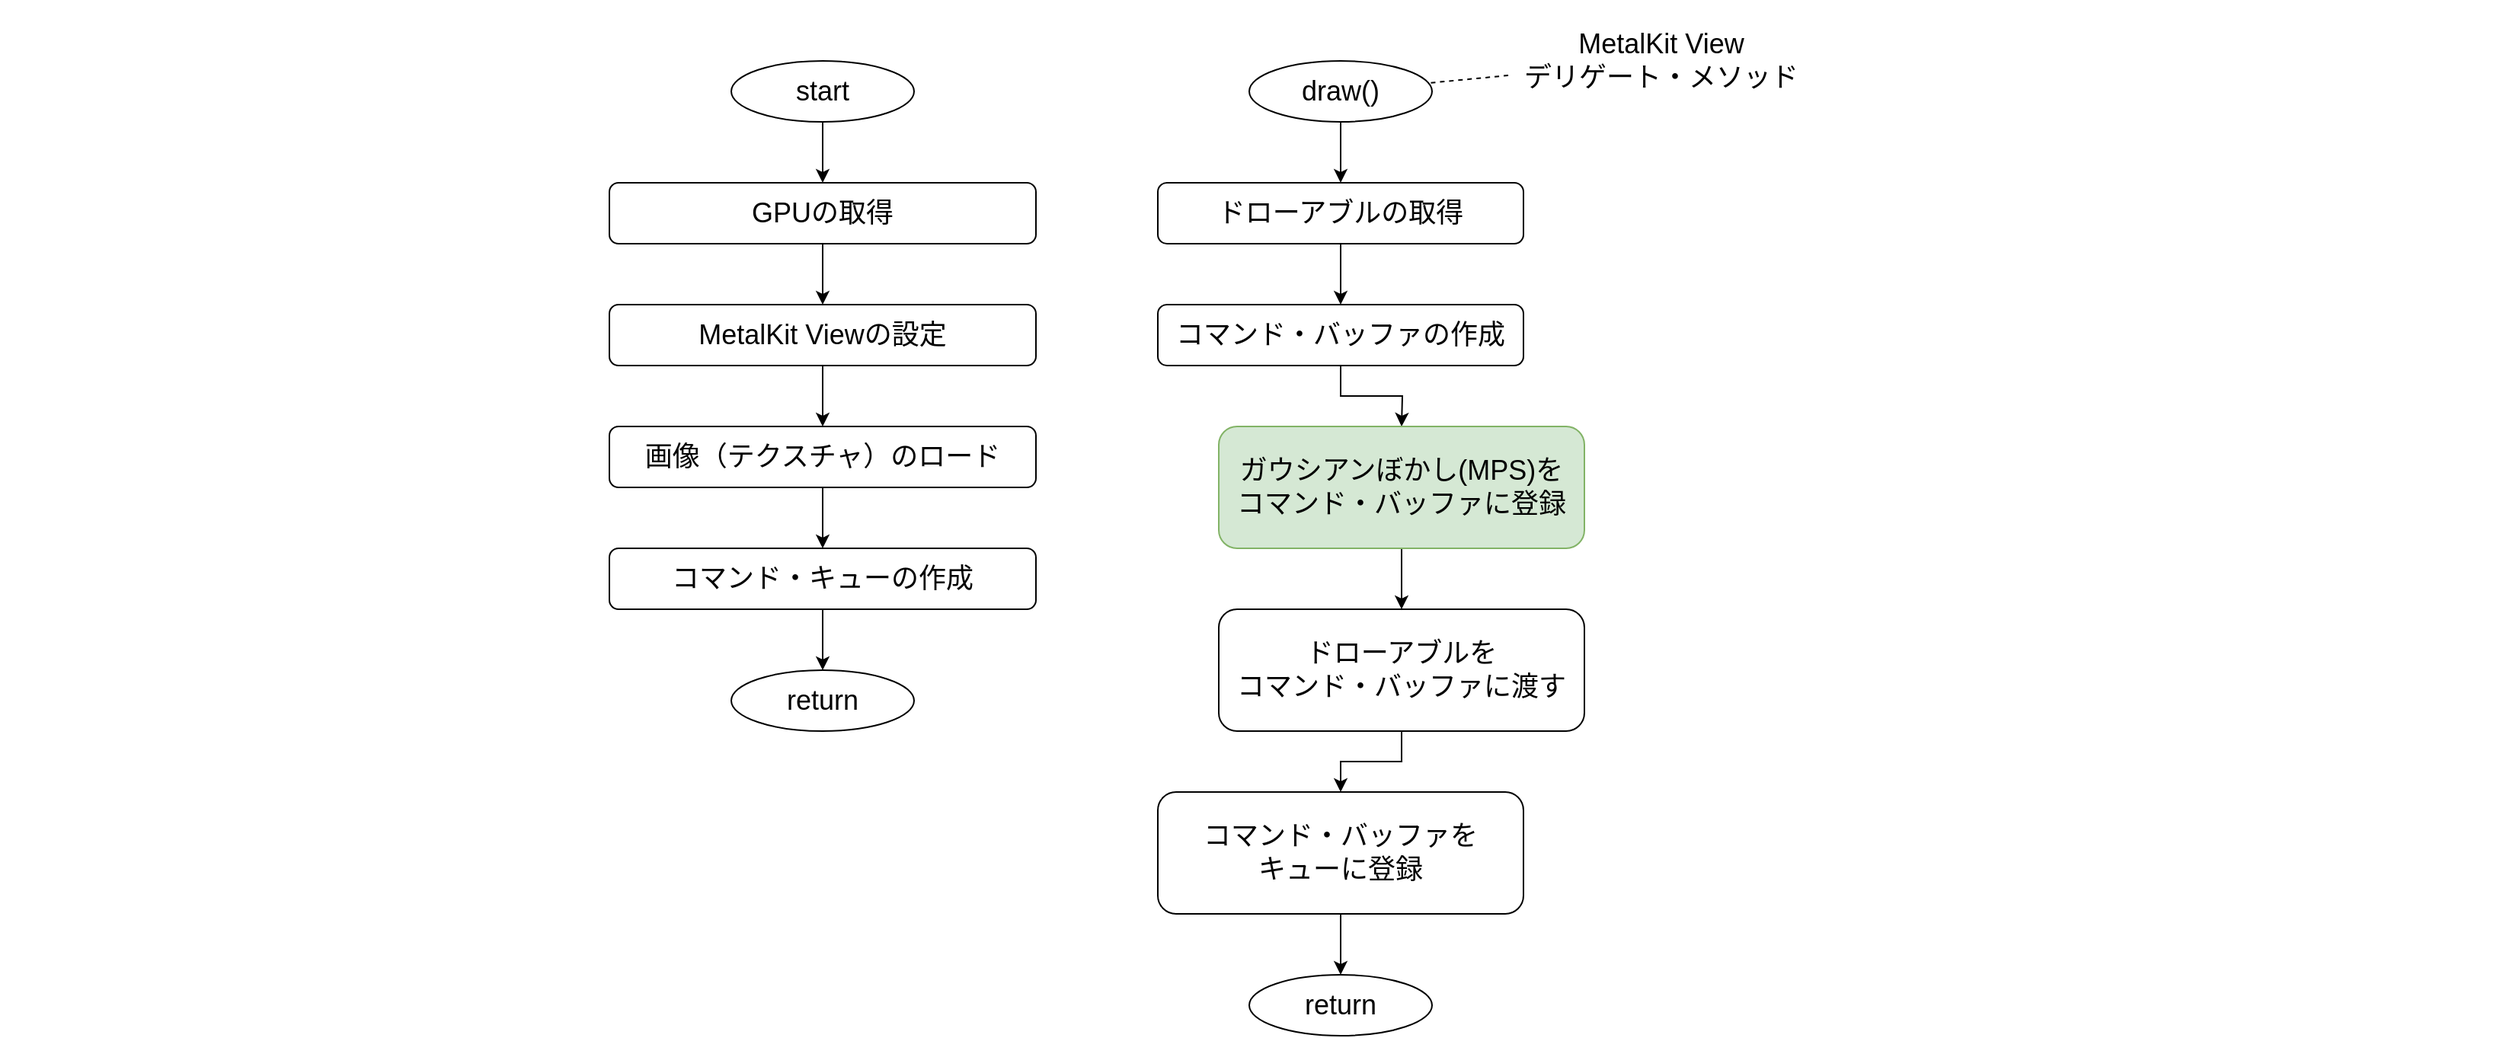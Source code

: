 <mxfile version="21.1.2" type="device">
  <diagram name="ページ1" id="DE_Cwm9TTIBniMW3XSRr">
    <mxGraphModel dx="1418" dy="775" grid="1" gridSize="10" guides="1" tooltips="1" connect="1" arrows="1" fold="1" page="1" pageScale="1" pageWidth="1169" pageHeight="827" math="0" shadow="0">
      <root>
        <mxCell id="0" />
        <mxCell id="1" parent="0" />
        <mxCell id="t2GuJ6bKuWdljwa8_jju-1" style="edgeStyle=orthogonalEdgeStyle;rounded=0;orthogonalLoop=1;jettySize=auto;html=1;" parent="1" source="t2GuJ6bKuWdljwa8_jju-2" target="t2GuJ6bKuWdljwa8_jju-19" edge="1">
          <mxGeometry relative="1" as="geometry" />
        </mxCell>
        <mxCell id="t2GuJ6bKuWdljwa8_jju-2" value="MetalKit Viewの設定" style="rounded=1;whiteSpace=wrap;html=1;fontSize=18;" parent="1" vertex="1">
          <mxGeometry x="400" y="200" width="280" height="40" as="geometry" />
        </mxCell>
        <mxCell id="t2GuJ6bKuWdljwa8_jju-3" style="edgeStyle=orthogonalEdgeStyle;rounded=0;orthogonalLoop=1;jettySize=auto;html=1;entryX=0.5;entryY=0;entryDx=0;entryDy=0;" parent="1" source="t2GuJ6bKuWdljwa8_jju-4" target="t2GuJ6bKuWdljwa8_jju-7" edge="1">
          <mxGeometry relative="1" as="geometry">
            <mxPoint x="540" y="440" as="targetPoint" />
          </mxGeometry>
        </mxCell>
        <mxCell id="t2GuJ6bKuWdljwa8_jju-4" value="コマンド・キューの作成" style="rounded=1;whiteSpace=wrap;html=1;fontSize=18;" parent="1" vertex="1">
          <mxGeometry x="400" y="360" width="280" height="40" as="geometry" />
        </mxCell>
        <mxCell id="t2GuJ6bKuWdljwa8_jju-5" style="edgeStyle=orthogonalEdgeStyle;rounded=0;orthogonalLoop=1;jettySize=auto;html=1;entryX=0.5;entryY=0;entryDx=0;entryDy=0;" parent="1" source="t2GuJ6bKuWdljwa8_jju-6" target="t2GuJ6bKuWdljwa8_jju-9" edge="1">
          <mxGeometry relative="1" as="geometry" />
        </mxCell>
        <mxCell id="t2GuJ6bKuWdljwa8_jju-6" value="start" style="ellipse;whiteSpace=wrap;html=1;fontSize=18;" parent="1" vertex="1">
          <mxGeometry x="480" y="40" width="120" height="40" as="geometry" />
        </mxCell>
        <mxCell id="t2GuJ6bKuWdljwa8_jju-7" value="return" style="ellipse;whiteSpace=wrap;html=1;fontSize=18;" parent="1" vertex="1">
          <mxGeometry x="480" y="440" width="120" height="40" as="geometry" />
        </mxCell>
        <mxCell id="t2GuJ6bKuWdljwa8_jju-8" style="edgeStyle=orthogonalEdgeStyle;rounded=0;orthogonalLoop=1;jettySize=auto;html=1;entryX=0.5;entryY=0;entryDx=0;entryDy=0;" parent="1" source="t2GuJ6bKuWdljwa8_jju-9" target="t2GuJ6bKuWdljwa8_jju-2" edge="1">
          <mxGeometry relative="1" as="geometry" />
        </mxCell>
        <mxCell id="t2GuJ6bKuWdljwa8_jju-9" value="GPUの取得" style="rounded=1;whiteSpace=wrap;html=1;fontSize=18;" parent="1" vertex="1">
          <mxGeometry x="400" y="120" width="280" height="40" as="geometry" />
        </mxCell>
        <mxCell id="t2GuJ6bKuWdljwa8_jju-10" style="edgeStyle=orthogonalEdgeStyle;rounded=0;orthogonalLoop=1;jettySize=auto;html=1;" parent="1" source="t2GuJ6bKuWdljwa8_jju-11" edge="1">
          <mxGeometry relative="1" as="geometry">
            <mxPoint x="920" y="280" as="targetPoint" />
          </mxGeometry>
        </mxCell>
        <mxCell id="t2GuJ6bKuWdljwa8_jju-11" value="コマンド・バッファの作成" style="rounded=1;whiteSpace=wrap;html=1;fontSize=18;" parent="1" vertex="1">
          <mxGeometry x="760" y="200" width="240" height="40" as="geometry" />
        </mxCell>
        <mxCell id="t2GuJ6bKuWdljwa8_jju-12" style="edgeStyle=orthogonalEdgeStyle;rounded=0;orthogonalLoop=1;jettySize=auto;html=1;entryX=0.5;entryY=0;entryDx=0;entryDy=0;exitX=0.5;exitY=1;exitDx=0;exitDy=0;" parent="1" source="t2GuJ6bKuWdljwa8_jju-28" target="t2GuJ6bKuWdljwa8_jju-21" edge="1">
          <mxGeometry relative="1" as="geometry">
            <mxPoint x="920" y="480" as="sourcePoint" />
          </mxGeometry>
        </mxCell>
        <mxCell id="t2GuJ6bKuWdljwa8_jju-13" style="edgeStyle=orthogonalEdgeStyle;rounded=0;orthogonalLoop=1;jettySize=auto;html=1;entryX=0.5;entryY=0;entryDx=0;entryDy=0;" parent="1" source="t2GuJ6bKuWdljwa8_jju-14" target="t2GuJ6bKuWdljwa8_jju-17" edge="1">
          <mxGeometry relative="1" as="geometry" />
        </mxCell>
        <mxCell id="t2GuJ6bKuWdljwa8_jju-14" value="draw()" style="ellipse;whiteSpace=wrap;html=1;fontSize=18;" parent="1" vertex="1">
          <mxGeometry x="820" y="40" width="120" height="40" as="geometry" />
        </mxCell>
        <mxCell id="t2GuJ6bKuWdljwa8_jju-15" value="return" style="ellipse;whiteSpace=wrap;html=1;fontSize=18;" parent="1" vertex="1">
          <mxGeometry x="820" y="640" width="120" height="40" as="geometry" />
        </mxCell>
        <mxCell id="t2GuJ6bKuWdljwa8_jju-16" style="edgeStyle=orthogonalEdgeStyle;rounded=0;orthogonalLoop=1;jettySize=auto;html=1;entryX=0.5;entryY=0;entryDx=0;entryDy=0;" parent="1" source="t2GuJ6bKuWdljwa8_jju-17" target="t2GuJ6bKuWdljwa8_jju-11" edge="1">
          <mxGeometry relative="1" as="geometry" />
        </mxCell>
        <mxCell id="t2GuJ6bKuWdljwa8_jju-17" value="ドローアブルの取得" style="rounded=1;whiteSpace=wrap;html=1;fontSize=18;" parent="1" vertex="1">
          <mxGeometry x="760" y="120" width="240" height="40" as="geometry" />
        </mxCell>
        <mxCell id="t2GuJ6bKuWdljwa8_jju-18" style="edgeStyle=orthogonalEdgeStyle;rounded=0;orthogonalLoop=1;jettySize=auto;html=1;entryX=0.5;entryY=0;entryDx=0;entryDy=0;" parent="1" source="t2GuJ6bKuWdljwa8_jju-19" target="t2GuJ6bKuWdljwa8_jju-4" edge="1">
          <mxGeometry relative="1" as="geometry" />
        </mxCell>
        <mxCell id="t2GuJ6bKuWdljwa8_jju-19" value="画像（テクスチャ）のロード" style="rounded=1;whiteSpace=wrap;html=1;fontSize=18;" parent="1" vertex="1">
          <mxGeometry x="400" y="280" width="280" height="40" as="geometry" />
        </mxCell>
        <mxCell id="t2GuJ6bKuWdljwa8_jju-20" style="edgeStyle=orthogonalEdgeStyle;rounded=0;orthogonalLoop=1;jettySize=auto;html=1;entryX=0.5;entryY=0;entryDx=0;entryDy=0;" parent="1" source="t2GuJ6bKuWdljwa8_jju-21" target="t2GuJ6bKuWdljwa8_jju-23" edge="1">
          <mxGeometry relative="1" as="geometry" />
        </mxCell>
        <mxCell id="t2GuJ6bKuWdljwa8_jju-21" value="ドローアブルを&lt;br&gt;コマンド・バッファに渡す" style="rounded=1;whiteSpace=wrap;html=1;fontSize=18;" parent="1" vertex="1">
          <mxGeometry x="800" y="400" width="240" height="80" as="geometry" />
        </mxCell>
        <mxCell id="t2GuJ6bKuWdljwa8_jju-22" style="edgeStyle=orthogonalEdgeStyle;rounded=0;orthogonalLoop=1;jettySize=auto;html=1;" parent="1" source="t2GuJ6bKuWdljwa8_jju-23" target="t2GuJ6bKuWdljwa8_jju-15" edge="1">
          <mxGeometry relative="1" as="geometry" />
        </mxCell>
        <mxCell id="t2GuJ6bKuWdljwa8_jju-23" value="コマンド・バッファを&lt;br&gt;キューに登録" style="rounded=1;whiteSpace=wrap;html=1;fontSize=18;" parent="1" vertex="1">
          <mxGeometry x="760" y="520" width="240" height="80" as="geometry" />
        </mxCell>
        <mxCell id="t2GuJ6bKuWdljwa8_jju-24" value="" style="rounded=0;whiteSpace=wrap;html=1;strokeColor=none;fillColor=none;" parent="1" vertex="1">
          <mxGeometry width="40" height="40" as="geometry" />
        </mxCell>
        <mxCell id="t2GuJ6bKuWdljwa8_jju-25" value="" style="rounded=0;whiteSpace=wrap;html=1;strokeColor=none;fillColor=none;" parent="1" vertex="1">
          <mxGeometry x="1600" width="40" height="40" as="geometry" />
        </mxCell>
        <mxCell id="t2GuJ6bKuWdljwa8_jju-26" style="rounded=0;orthogonalLoop=1;jettySize=auto;html=1;dashed=1;endArrow=none;endFill=0;" parent="1" source="t2GuJ6bKuWdljwa8_jju-27" target="t2GuJ6bKuWdljwa8_jju-14" edge="1">
          <mxGeometry relative="1" as="geometry" />
        </mxCell>
        <mxCell id="t2GuJ6bKuWdljwa8_jju-27" value="MetalKit View&lt;br style=&quot;font-size: 18px;&quot;&gt;デリゲート・メソッド" style="text;html=1;align=center;verticalAlign=middle;resizable=0;points=[];autosize=1;strokeColor=none;fillColor=none;fontSize=18;" parent="1" vertex="1">
          <mxGeometry x="990" y="10" width="200" height="60" as="geometry" />
        </mxCell>
        <mxCell id="t2GuJ6bKuWdljwa8_jju-28" value="ガウシアンぼかし(MPS)を&lt;br&gt;コマンド・バッファに登録" style="rounded=1;whiteSpace=wrap;html=1;fontSize=18;fillColor=#d5e8d4;strokeColor=#82b366;shadow=0;glass=0;" parent="1" vertex="1">
          <mxGeometry x="800" y="280" width="240" height="80" as="geometry" />
        </mxCell>
      </root>
    </mxGraphModel>
  </diagram>
</mxfile>
